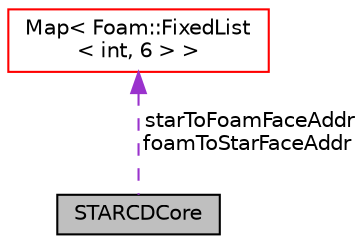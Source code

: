 digraph "STARCDCore"
{
  bgcolor="transparent";
  edge [fontname="Helvetica",fontsize="10",labelfontname="Helvetica",labelfontsize="10"];
  node [fontname="Helvetica",fontsize="10",shape=record];
  Node1 [label="STARCDCore",height=0.2,width=0.4,color="black", fillcolor="grey75", style="filled" fontcolor="black"];
  Node2 -> Node1 [dir="back",color="darkorchid3",fontsize="10",style="dashed",label=" starToFoamFaceAddr\nfoamToStarFaceAddr" ,fontname="Helvetica"];
  Node2 [label="Map\< Foam::FixedList\l\< int, 6 \> \>",height=0.2,width=0.4,color="red",URL="$classFoam_1_1Map.html"];
}
